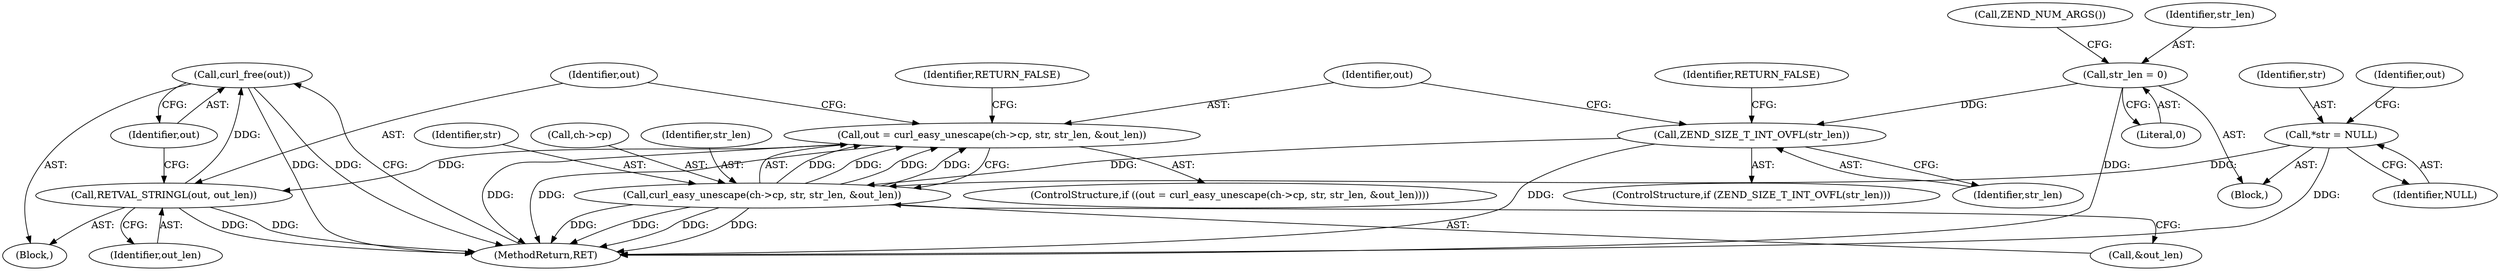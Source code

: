 digraph "0_php-src_72dbb7f416160f490c4e9987040989a10ad431c7?w=1_0@API" {
"1000166" [label="(Call,curl_free(out))"];
"1000163" [label="(Call,RETVAL_STRINGL(out, out_len))"];
"1000152" [label="(Call,out = curl_easy_unescape(ch->cp, str, str_len, &out_len))"];
"1000154" [label="(Call,curl_easy_unescape(ch->cp, str, str_len, &out_len))"];
"1000104" [label="(Call,*str = NULL)"];
"1000147" [label="(Call,ZEND_SIZE_T_INT_OVFL(str_len))"];
"1000112" [label="(Call,str_len = 0)"];
"1000151" [label="(ControlStructure,if ((out = curl_easy_unescape(ch->cp, str, str_len, &out_len))))"];
"1000109" [label="(Identifier,out)"];
"1000150" [label="(Identifier,RETURN_FALSE)"];
"1000155" [label="(Call,ch->cp)"];
"1000154" [label="(Call,curl_easy_unescape(ch->cp, str, str_len, &out_len))"];
"1000162" [label="(Block,)"];
"1000105" [label="(Identifier,str)"];
"1000160" [label="(Call,&out_len)"];
"1000159" [label="(Identifier,str_len)"];
"1000166" [label="(Call,curl_free(out))"];
"1000121" [label="(Call,ZEND_NUM_ARGS())"];
"1000153" [label="(Identifier,out)"];
"1000102" [label="(Block,)"];
"1000112" [label="(Call,str_len = 0)"];
"1000114" [label="(Literal,0)"];
"1000165" [label="(Identifier,out_len)"];
"1000171" [label="(MethodReturn,RET)"];
"1000167" [label="(Identifier,out)"];
"1000147" [label="(Call,ZEND_SIZE_T_INT_OVFL(str_len))"];
"1000104" [label="(Call,*str = NULL)"];
"1000152" [label="(Call,out = curl_easy_unescape(ch->cp, str, str_len, &out_len))"];
"1000170" [label="(Identifier,RETURN_FALSE)"];
"1000113" [label="(Identifier,str_len)"];
"1000106" [label="(Identifier,NULL)"];
"1000158" [label="(Identifier,str)"];
"1000146" [label="(ControlStructure,if (ZEND_SIZE_T_INT_OVFL(str_len)))"];
"1000148" [label="(Identifier,str_len)"];
"1000163" [label="(Call,RETVAL_STRINGL(out, out_len))"];
"1000164" [label="(Identifier,out)"];
"1000166" -> "1000162"  [label="AST: "];
"1000166" -> "1000167"  [label="CFG: "];
"1000167" -> "1000166"  [label="AST: "];
"1000171" -> "1000166"  [label="CFG: "];
"1000166" -> "1000171"  [label="DDG: "];
"1000166" -> "1000171"  [label="DDG: "];
"1000163" -> "1000166"  [label="DDG: "];
"1000163" -> "1000162"  [label="AST: "];
"1000163" -> "1000165"  [label="CFG: "];
"1000164" -> "1000163"  [label="AST: "];
"1000165" -> "1000163"  [label="AST: "];
"1000167" -> "1000163"  [label="CFG: "];
"1000163" -> "1000171"  [label="DDG: "];
"1000163" -> "1000171"  [label="DDG: "];
"1000152" -> "1000163"  [label="DDG: "];
"1000152" -> "1000151"  [label="AST: "];
"1000152" -> "1000154"  [label="CFG: "];
"1000153" -> "1000152"  [label="AST: "];
"1000154" -> "1000152"  [label="AST: "];
"1000164" -> "1000152"  [label="CFG: "];
"1000170" -> "1000152"  [label="CFG: "];
"1000152" -> "1000171"  [label="DDG: "];
"1000152" -> "1000171"  [label="DDG: "];
"1000154" -> "1000152"  [label="DDG: "];
"1000154" -> "1000152"  [label="DDG: "];
"1000154" -> "1000152"  [label="DDG: "];
"1000154" -> "1000152"  [label="DDG: "];
"1000154" -> "1000160"  [label="CFG: "];
"1000155" -> "1000154"  [label="AST: "];
"1000158" -> "1000154"  [label="AST: "];
"1000159" -> "1000154"  [label="AST: "];
"1000160" -> "1000154"  [label="AST: "];
"1000154" -> "1000171"  [label="DDG: "];
"1000154" -> "1000171"  [label="DDG: "];
"1000154" -> "1000171"  [label="DDG: "];
"1000154" -> "1000171"  [label="DDG: "];
"1000104" -> "1000154"  [label="DDG: "];
"1000147" -> "1000154"  [label="DDG: "];
"1000104" -> "1000102"  [label="AST: "];
"1000104" -> "1000106"  [label="CFG: "];
"1000105" -> "1000104"  [label="AST: "];
"1000106" -> "1000104"  [label="AST: "];
"1000109" -> "1000104"  [label="CFG: "];
"1000104" -> "1000171"  [label="DDG: "];
"1000147" -> "1000146"  [label="AST: "];
"1000147" -> "1000148"  [label="CFG: "];
"1000148" -> "1000147"  [label="AST: "];
"1000150" -> "1000147"  [label="CFG: "];
"1000153" -> "1000147"  [label="CFG: "];
"1000147" -> "1000171"  [label="DDG: "];
"1000112" -> "1000147"  [label="DDG: "];
"1000112" -> "1000102"  [label="AST: "];
"1000112" -> "1000114"  [label="CFG: "];
"1000113" -> "1000112"  [label="AST: "];
"1000114" -> "1000112"  [label="AST: "];
"1000121" -> "1000112"  [label="CFG: "];
"1000112" -> "1000171"  [label="DDG: "];
}
